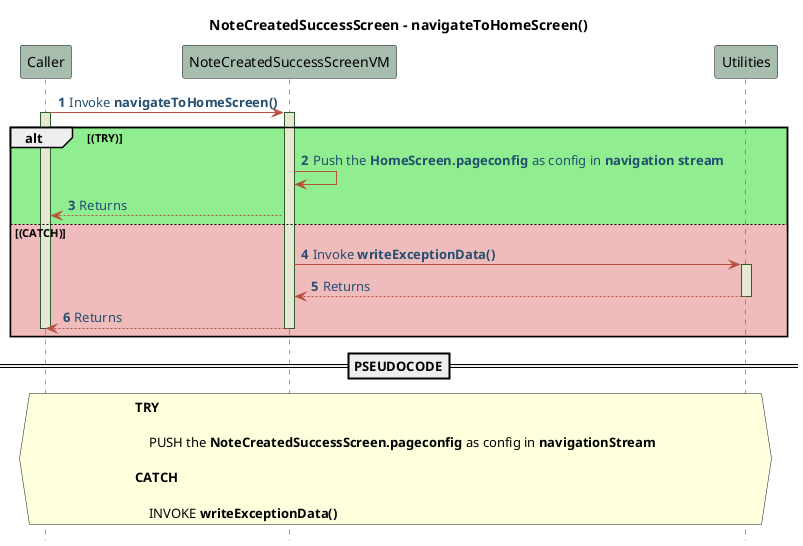 @startuml NoteCreatedSuccessScreenVM - Sequence - Pseudo 
!define POSITIVERESPONSE 90EE90

!define NEGATIVEERESPONSE EFBBBB

!define NUETRALRESPONSE F2DC79

skinparam sequence{
    ParticipantBackgroundColor #A7BEAE

    LifeLineBackgroundColor #E7E8D1

    LifeLineBorderColor #2C5F2D

    ActorBackgroundColor #FC766AFF

    ActorBorderColor #FC766AFF

    ArrowColor #B85042

    ArrowFontColor #234E70

}

title NoteCreatedSuccessScreen - navigateToHomeScreen() 
autonumber 1
hide footbox 
Caller -> NoteCreatedSuccessScreenVM : Invoke **navigateToHomeScreen()**
alt #POSITIVERESPONSE (TRY) 
activate Caller 
activate NoteCreatedSuccessScreenVM 
NoteCreatedSuccessScreenVM -> NoteCreatedSuccessScreenVM : Push the **HomeScreen.pageconfig** as config in **navigation stream**
NoteCreatedSuccessScreenVM --> Caller : Returns 
else #NEGATIVEERESPONSE (CATCH)
NoteCreatedSuccessScreenVM -> Utilities : Invoke **writeExceptionData()**
activate Utilities 
Utilities --> NoteCreatedSuccessScreenVM : Returns 
deactivate Utilities
NoteCreatedSuccessScreenVM --> Caller : Returns
deactivate Caller
deactivate NoteCreatedSuccessScreenVM 
end 

==PSEUDOCODE== 
hnote across 
    **TRY** 

        PUSH the **NoteCreatedSuccessScreen.pageconfig** as config in **navigationStream**

    **CATCH** 

        INVOKE **writeExceptionData()**
end hnote 
